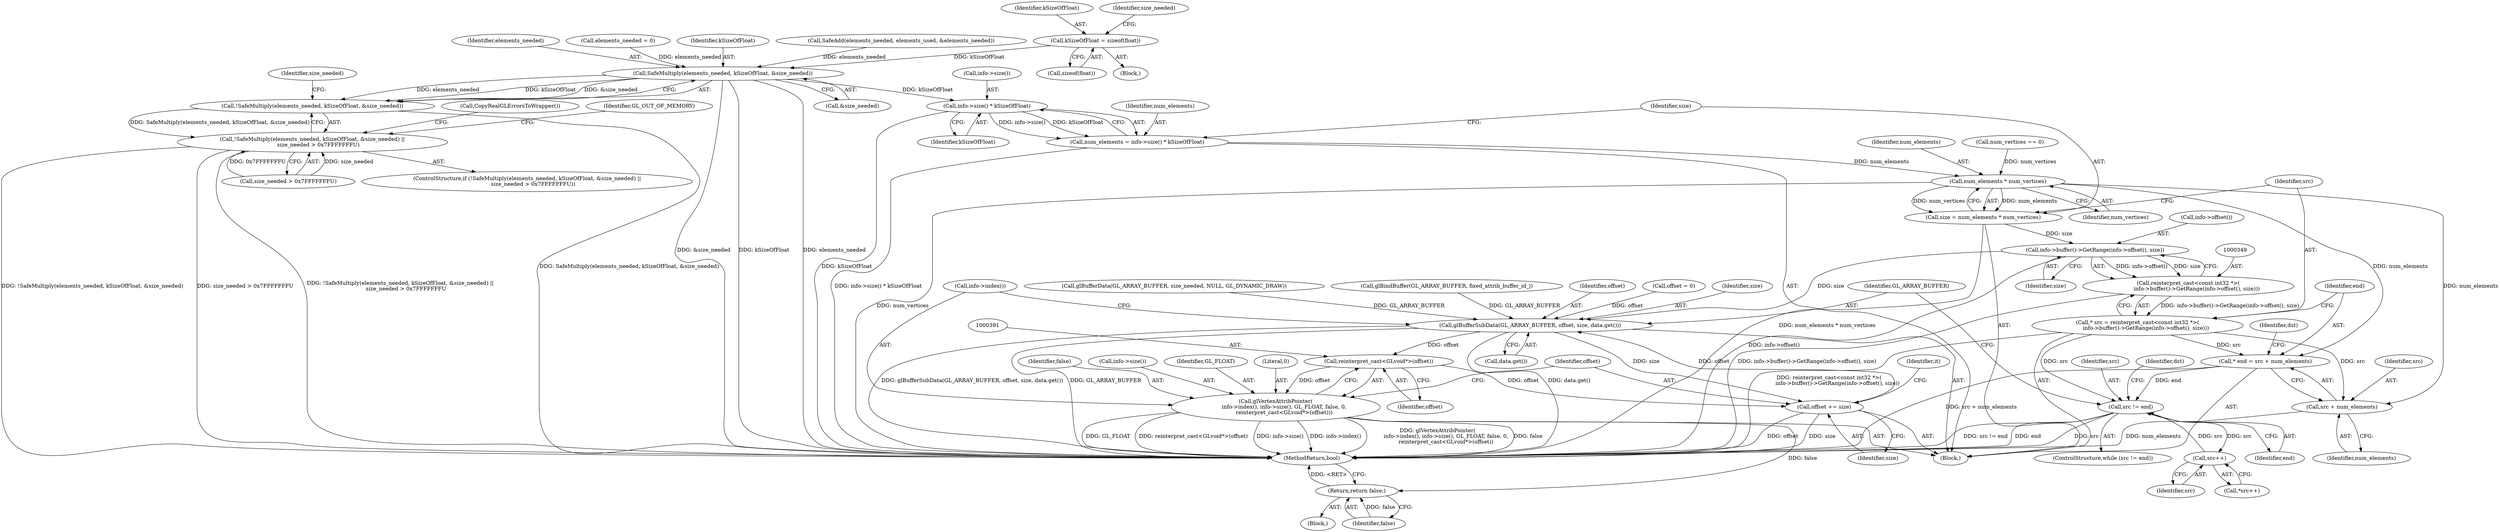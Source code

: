 digraph "1_Chrome_3aad1a37affb1ab70d1897f2b03eb8c077264984_2@API" {
"1000217" [label="(Call,kSizeOfFloat = sizeof(float))"];
"1000228" [label="(Call,SafeMultiply(elements_needed, kSizeOfFloat, &size_needed))"];
"1000227" [label="(Call,!SafeMultiply(elements_needed, kSizeOfFloat, &size_needed))"];
"1000226" [label="(Call,!SafeMultiply(elements_needed, kSizeOfFloat, &size_needed) ||\n       size_needed > 0x7FFFFFFFU)"];
"1000335" [label="(Call,info->size() * kSizeOfFloat)"];
"1000333" [label="(Call,num_elements = info->size() * kSizeOfFloat)"];
"1000341" [label="(Call,num_elements * num_vertices)"];
"1000339" [label="(Call,size = num_elements * num_vertices)"];
"1000350" [label="(Call,info->buffer()->GetRange(info->offset(), size))"];
"1000348" [label="(Call,reinterpret_cast<const int32 *>(\n          info->buffer()->GetRange(info->offset(), size)))"];
"1000346" [label="(Call,* src = reinterpret_cast<const int32 *>(\n          info->buffer()->GetRange(info->offset(), size)))"];
"1000354" [label="(Call,* end = src + num_elements)"];
"1000364" [label="(Call,src != end)"];
"1000376" [label="(Call,src++)"];
"1000356" [label="(Call,src + num_elements)"];
"1000379" [label="(Call,glBufferSubData(GL_ARRAY_BUFFER, offset, size, data.get()))"];
"1000390" [label="(Call,reinterpret_cast<GLvoid*>(offset))"];
"1000384" [label="(Call,glVertexAttribPointer(\n          info->index(), info->size(), GL_FLOAT, false, 0,\n          reinterpret_cast<GLvoid*>(offset)))"];
"1000320" [label="(Return,return false;)"];
"1000393" [label="(Call,offset += size)"];
"1000380" [label="(Identifier,GL_ARRAY_BUFFER)"];
"1000337" [label="(Identifier,kSizeOfFloat)"];
"1000231" [label="(Call,&size_needed)"];
"1000315" [label="(Block,)"];
"1000312" [label="(Call,num_vertices == 0)"];
"1000386" [label="(Call,info->size())"];
"1000226" [label="(Call,!SafeMultiply(elements_needed, kSizeOfFloat, &size_needed) ||\n       size_needed > 0x7FFFFFFFU)"];
"1000227" [label="(Call,!SafeMultiply(elements_needed, kSizeOfFloat, &size_needed))"];
"1000377" [label="(Identifier,src)"];
"1000339" [label="(Call,size = num_elements * num_vertices)"];
"1000342" [label="(Identifier,num_elements)"];
"1000340" [label="(Identifier,size)"];
"1000229" [label="(Identifier,elements_needed)"];
"1000354" [label="(Call,* end = src + num_elements)"];
"1000383" [label="(Call,data.get())"];
"1000331" [label="(Block,)"];
"1000402" [label="(MethodReturn,bool)"];
"1000243" [label="(Call,CopyRealGLErrorsToWrapper())"];
"1000392" [label="(Identifier,offset)"];
"1000387" [label="(Identifier,GL_FLOAT)"];
"1000254" [label="(Call,glBufferData(GL_ARRAY_BUFFER, size_needed, NULL, GL_DYNAMIC_DRAW))"];
"1000389" [label="(Literal,0)"];
"1000375" [label="(Call,*src++)"];
"1000233" [label="(Call,size_needed > 0x7FFFFFFFU)"];
"1000350" [label="(Call,info->buffer()->GetRange(info->offset(), size))"];
"1000244" [label="(Call,glBindBuffer(GL_ARRAY_BUFFER, fixed_attrib_buffer_id_))"];
"1000341" [label="(Call,num_elements * num_vertices)"];
"1000287" [label="(Identifier,it)"];
"1000219" [label="(Call,sizeof(float))"];
"1000336" [label="(Call,info->size())"];
"1000356" [label="(Call,src + num_elements)"];
"1000106" [label="(Block,)"];
"1000128" [label="(Call,elements_needed = 0)"];
"1000346" [label="(Call,* src = reinterpret_cast<const int32 *>(\n          info->buffer()->GetRange(info->offset(), size)))"];
"1000217" [label="(Call,kSizeOfFloat = sizeof(float))"];
"1000355" [label="(Identifier,end)"];
"1000361" [label="(Identifier,dst)"];
"1000365" [label="(Identifier,src)"];
"1000358" [label="(Identifier,num_elements)"];
"1000381" [label="(Identifier,offset)"];
"1000333" [label="(Call,num_elements = info->size() * kSizeOfFloat)"];
"1000238" [label="(Identifier,GL_OUT_OF_MEMORY)"];
"1000379" [label="(Call,glBufferSubData(GL_ARRAY_BUFFER, offset, size, data.get()))"];
"1000218" [label="(Identifier,kSizeOfFloat)"];
"1000390" [label="(Call,reinterpret_cast<GLvoid*>(offset))"];
"1000388" [label="(Identifier,false)"];
"1000320" [label="(Return,return false;)"];
"1000376" [label="(Call,src++)"];
"1000395" [label="(Identifier,size)"];
"1000343" [label="(Identifier,num_vertices)"];
"1000348" [label="(Call,reinterpret_cast<const int32 *>(\n          info->buffer()->GetRange(info->offset(), size)))"];
"1000352" [label="(Identifier,size)"];
"1000364" [label="(Call,src != end)"];
"1000363" [label="(ControlStructure,while (src != end))"];
"1000351" [label="(Call,info->offset())"];
"1000334" [label="(Identifier,num_elements)"];
"1000275" [label="(Call,offset = 0)"];
"1000357" [label="(Identifier,src)"];
"1000393" [label="(Call,offset += size)"];
"1000384" [label="(Call,glVertexAttribPointer(\n          info->index(), info->size(), GL_FLOAT, false, 0,\n          reinterpret_cast<GLvoid*>(offset)))"];
"1000335" [label="(Call,info->size() * kSizeOfFloat)"];
"1000382" [label="(Identifier,size)"];
"1000385" [label="(Call,info->index())"];
"1000225" [label="(ControlStructure,if (!SafeMultiply(elements_needed, kSizeOfFloat, &size_needed) ||\n       size_needed > 0x7FFFFFFFU))"];
"1000347" [label="(Identifier,src)"];
"1000366" [label="(Identifier,end)"];
"1000321" [label="(Identifier,false)"];
"1000394" [label="(Identifier,offset)"];
"1000230" [label="(Identifier,kSizeOfFloat)"];
"1000204" [label="(Call,SafeAdd(elements_needed, elements_used, &elements_needed))"];
"1000371" [label="(Identifier,dst)"];
"1000223" [label="(Identifier,size_needed)"];
"1000234" [label="(Identifier,size_needed)"];
"1000228" [label="(Call,SafeMultiply(elements_needed, kSizeOfFloat, &size_needed))"];
"1000217" -> "1000106"  [label="AST: "];
"1000217" -> "1000219"  [label="CFG: "];
"1000218" -> "1000217"  [label="AST: "];
"1000219" -> "1000217"  [label="AST: "];
"1000223" -> "1000217"  [label="CFG: "];
"1000217" -> "1000228"  [label="DDG: kSizeOfFloat"];
"1000228" -> "1000227"  [label="AST: "];
"1000228" -> "1000231"  [label="CFG: "];
"1000229" -> "1000228"  [label="AST: "];
"1000230" -> "1000228"  [label="AST: "];
"1000231" -> "1000228"  [label="AST: "];
"1000227" -> "1000228"  [label="CFG: "];
"1000228" -> "1000402"  [label="DDG: elements_needed"];
"1000228" -> "1000402"  [label="DDG: &size_needed"];
"1000228" -> "1000402"  [label="DDG: kSizeOfFloat"];
"1000228" -> "1000227"  [label="DDG: elements_needed"];
"1000228" -> "1000227"  [label="DDG: kSizeOfFloat"];
"1000228" -> "1000227"  [label="DDG: &size_needed"];
"1000128" -> "1000228"  [label="DDG: elements_needed"];
"1000204" -> "1000228"  [label="DDG: elements_needed"];
"1000228" -> "1000335"  [label="DDG: kSizeOfFloat"];
"1000227" -> "1000226"  [label="AST: "];
"1000234" -> "1000227"  [label="CFG: "];
"1000226" -> "1000227"  [label="CFG: "];
"1000227" -> "1000402"  [label="DDG: SafeMultiply(elements_needed, kSizeOfFloat, &size_needed)"];
"1000227" -> "1000226"  [label="DDG: SafeMultiply(elements_needed, kSizeOfFloat, &size_needed)"];
"1000226" -> "1000225"  [label="AST: "];
"1000226" -> "1000233"  [label="CFG: "];
"1000233" -> "1000226"  [label="AST: "];
"1000238" -> "1000226"  [label="CFG: "];
"1000243" -> "1000226"  [label="CFG: "];
"1000226" -> "1000402"  [label="DDG: !SafeMultiply(elements_needed, kSizeOfFloat, &size_needed)"];
"1000226" -> "1000402"  [label="DDG: size_needed > 0x7FFFFFFFU"];
"1000226" -> "1000402"  [label="DDG: !SafeMultiply(elements_needed, kSizeOfFloat, &size_needed) ||\n       size_needed > 0x7FFFFFFFU"];
"1000233" -> "1000226"  [label="DDG: size_needed"];
"1000233" -> "1000226"  [label="DDG: 0x7FFFFFFFU"];
"1000335" -> "1000333"  [label="AST: "];
"1000335" -> "1000337"  [label="CFG: "];
"1000336" -> "1000335"  [label="AST: "];
"1000337" -> "1000335"  [label="AST: "];
"1000333" -> "1000335"  [label="CFG: "];
"1000335" -> "1000402"  [label="DDG: kSizeOfFloat"];
"1000335" -> "1000333"  [label="DDG: info->size()"];
"1000335" -> "1000333"  [label="DDG: kSizeOfFloat"];
"1000333" -> "1000331"  [label="AST: "];
"1000334" -> "1000333"  [label="AST: "];
"1000340" -> "1000333"  [label="CFG: "];
"1000333" -> "1000402"  [label="DDG: info->size() * kSizeOfFloat"];
"1000333" -> "1000341"  [label="DDG: num_elements"];
"1000341" -> "1000339"  [label="AST: "];
"1000341" -> "1000343"  [label="CFG: "];
"1000342" -> "1000341"  [label="AST: "];
"1000343" -> "1000341"  [label="AST: "];
"1000339" -> "1000341"  [label="CFG: "];
"1000341" -> "1000402"  [label="DDG: num_vertices"];
"1000341" -> "1000339"  [label="DDG: num_elements"];
"1000341" -> "1000339"  [label="DDG: num_vertices"];
"1000312" -> "1000341"  [label="DDG: num_vertices"];
"1000341" -> "1000354"  [label="DDG: num_elements"];
"1000341" -> "1000356"  [label="DDG: num_elements"];
"1000339" -> "1000331"  [label="AST: "];
"1000340" -> "1000339"  [label="AST: "];
"1000347" -> "1000339"  [label="CFG: "];
"1000339" -> "1000402"  [label="DDG: num_elements * num_vertices"];
"1000339" -> "1000350"  [label="DDG: size"];
"1000350" -> "1000348"  [label="AST: "];
"1000350" -> "1000352"  [label="CFG: "];
"1000351" -> "1000350"  [label="AST: "];
"1000352" -> "1000350"  [label="AST: "];
"1000348" -> "1000350"  [label="CFG: "];
"1000350" -> "1000402"  [label="DDG: info->offset()"];
"1000350" -> "1000348"  [label="DDG: info->offset()"];
"1000350" -> "1000348"  [label="DDG: size"];
"1000350" -> "1000379"  [label="DDG: size"];
"1000348" -> "1000346"  [label="AST: "];
"1000349" -> "1000348"  [label="AST: "];
"1000346" -> "1000348"  [label="CFG: "];
"1000348" -> "1000402"  [label="DDG: info->buffer()->GetRange(info->offset(), size)"];
"1000348" -> "1000346"  [label="DDG: info->buffer()->GetRange(info->offset(), size)"];
"1000346" -> "1000331"  [label="AST: "];
"1000347" -> "1000346"  [label="AST: "];
"1000355" -> "1000346"  [label="CFG: "];
"1000346" -> "1000402"  [label="DDG: reinterpret_cast<const int32 *>(\n          info->buffer()->GetRange(info->offset(), size))"];
"1000346" -> "1000354"  [label="DDG: src"];
"1000346" -> "1000356"  [label="DDG: src"];
"1000346" -> "1000364"  [label="DDG: src"];
"1000354" -> "1000331"  [label="AST: "];
"1000354" -> "1000356"  [label="CFG: "];
"1000355" -> "1000354"  [label="AST: "];
"1000356" -> "1000354"  [label="AST: "];
"1000361" -> "1000354"  [label="CFG: "];
"1000354" -> "1000402"  [label="DDG: src + num_elements"];
"1000354" -> "1000364"  [label="DDG: end"];
"1000364" -> "1000363"  [label="AST: "];
"1000364" -> "1000366"  [label="CFG: "];
"1000365" -> "1000364"  [label="AST: "];
"1000366" -> "1000364"  [label="AST: "];
"1000371" -> "1000364"  [label="CFG: "];
"1000380" -> "1000364"  [label="CFG: "];
"1000364" -> "1000402"  [label="DDG: src"];
"1000364" -> "1000402"  [label="DDG: src != end"];
"1000364" -> "1000402"  [label="DDG: end"];
"1000376" -> "1000364"  [label="DDG: src"];
"1000364" -> "1000376"  [label="DDG: src"];
"1000376" -> "1000375"  [label="AST: "];
"1000376" -> "1000377"  [label="CFG: "];
"1000377" -> "1000376"  [label="AST: "];
"1000375" -> "1000376"  [label="CFG: "];
"1000356" -> "1000358"  [label="CFG: "];
"1000357" -> "1000356"  [label="AST: "];
"1000358" -> "1000356"  [label="AST: "];
"1000356" -> "1000402"  [label="DDG: num_elements"];
"1000379" -> "1000331"  [label="AST: "];
"1000379" -> "1000383"  [label="CFG: "];
"1000380" -> "1000379"  [label="AST: "];
"1000381" -> "1000379"  [label="AST: "];
"1000382" -> "1000379"  [label="AST: "];
"1000383" -> "1000379"  [label="AST: "];
"1000385" -> "1000379"  [label="CFG: "];
"1000379" -> "1000402"  [label="DDG: data.get()"];
"1000379" -> "1000402"  [label="DDG: GL_ARRAY_BUFFER"];
"1000379" -> "1000402"  [label="DDG: glBufferSubData(GL_ARRAY_BUFFER, offset, size, data.get())"];
"1000254" -> "1000379"  [label="DDG: GL_ARRAY_BUFFER"];
"1000244" -> "1000379"  [label="DDG: GL_ARRAY_BUFFER"];
"1000393" -> "1000379"  [label="DDG: offset"];
"1000275" -> "1000379"  [label="DDG: offset"];
"1000379" -> "1000390"  [label="DDG: offset"];
"1000379" -> "1000393"  [label="DDG: size"];
"1000390" -> "1000384"  [label="AST: "];
"1000390" -> "1000392"  [label="CFG: "];
"1000391" -> "1000390"  [label="AST: "];
"1000392" -> "1000390"  [label="AST: "];
"1000384" -> "1000390"  [label="CFG: "];
"1000390" -> "1000384"  [label="DDG: offset"];
"1000390" -> "1000393"  [label="DDG: offset"];
"1000384" -> "1000331"  [label="AST: "];
"1000385" -> "1000384"  [label="AST: "];
"1000386" -> "1000384"  [label="AST: "];
"1000387" -> "1000384"  [label="AST: "];
"1000388" -> "1000384"  [label="AST: "];
"1000389" -> "1000384"  [label="AST: "];
"1000394" -> "1000384"  [label="CFG: "];
"1000384" -> "1000402"  [label="DDG: glVertexAttribPointer(\n          info->index(), info->size(), GL_FLOAT, false, 0,\n          reinterpret_cast<GLvoid*>(offset))"];
"1000384" -> "1000402"  [label="DDG: false"];
"1000384" -> "1000402"  [label="DDG: GL_FLOAT"];
"1000384" -> "1000402"  [label="DDG: reinterpret_cast<GLvoid*>(offset)"];
"1000384" -> "1000402"  [label="DDG: info->size()"];
"1000384" -> "1000402"  [label="DDG: info->index()"];
"1000384" -> "1000320"  [label="DDG: false"];
"1000320" -> "1000315"  [label="AST: "];
"1000320" -> "1000321"  [label="CFG: "];
"1000321" -> "1000320"  [label="AST: "];
"1000402" -> "1000320"  [label="CFG: "];
"1000320" -> "1000402"  [label="DDG: <RET>"];
"1000321" -> "1000320"  [label="DDG: false"];
"1000393" -> "1000331"  [label="AST: "];
"1000393" -> "1000395"  [label="CFG: "];
"1000394" -> "1000393"  [label="AST: "];
"1000395" -> "1000393"  [label="AST: "];
"1000287" -> "1000393"  [label="CFG: "];
"1000393" -> "1000402"  [label="DDG: offset"];
"1000393" -> "1000402"  [label="DDG: size"];
}
